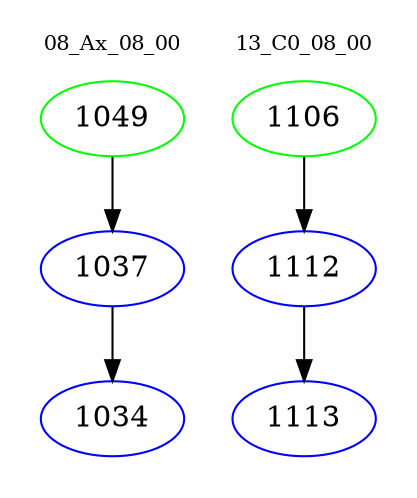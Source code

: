 digraph{
subgraph cluster_0 {
color = white
label = "08_Ax_08_00";
fontsize=10;
T0_1049 [label="1049", color="green"]
T0_1049 -> T0_1037 [color="black"]
T0_1037 [label="1037", color="blue"]
T0_1037 -> T0_1034 [color="black"]
T0_1034 [label="1034", color="blue"]
}
subgraph cluster_1 {
color = white
label = "13_C0_08_00";
fontsize=10;
T1_1106 [label="1106", color="green"]
T1_1106 -> T1_1112 [color="black"]
T1_1112 [label="1112", color="blue"]
T1_1112 -> T1_1113 [color="black"]
T1_1113 [label="1113", color="blue"]
}
}
